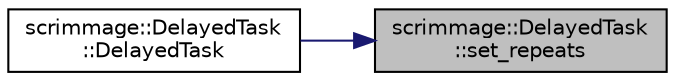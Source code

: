 digraph "scrimmage::DelayedTask::set_repeats"
{
 // LATEX_PDF_SIZE
  edge [fontname="Helvetica",fontsize="10",labelfontname="Helvetica",labelfontsize="10"];
  node [fontname="Helvetica",fontsize="10",shape=record];
  rankdir="RL";
  Node1 [label="scrimmage::DelayedTask\l::set_repeats",height=0.2,width=0.4,color="black", fillcolor="grey75", style="filled", fontcolor="black",tooltip=" "];
  Node1 -> Node2 [dir="back",color="midnightblue",fontsize="10",style="solid",fontname="Helvetica"];
  Node2 [label="scrimmage::DelayedTask\l::DelayedTask",height=0.2,width=0.4,color="black", fillcolor="white", style="filled",URL="$classscrimmage_1_1DelayedTask.html#a6a42ad1969eab7e3f87271f163ef772d",tooltip=" "];
}
